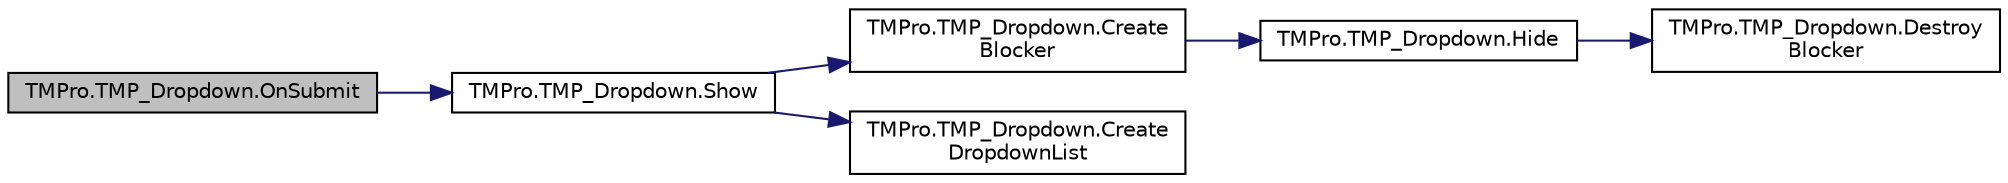 digraph "TMPro.TMP_Dropdown.OnSubmit"
{
 // LATEX_PDF_SIZE
  edge [fontname="Helvetica",fontsize="10",labelfontname="Helvetica",labelfontsize="10"];
  node [fontname="Helvetica",fontsize="10",shape=record];
  rankdir="LR";
  Node1 [label="TMPro.TMP_Dropdown.OnSubmit",height=0.2,width=0.4,color="black", fillcolor="grey75", style="filled", fontcolor="black",tooltip="Handling for when the dropdown is selected and a submit event is processed. Typically shows the dropd..."];
  Node1 -> Node2 [color="midnightblue",fontsize="10",style="solid",fontname="Helvetica"];
  Node2 [label="TMPro.TMP_Dropdown.Show",height=0.2,width=0.4,color="black", fillcolor="white", style="filled",URL="$class_t_m_pro_1_1_t_m_p___dropdown.html#ae309311315603a4869384e1591842a73",tooltip="Show the dropdown."];
  Node2 -> Node3 [color="midnightblue",fontsize="10",style="solid",fontname="Helvetica"];
  Node3 [label="TMPro.TMP_Dropdown.Create\lBlocker",height=0.2,width=0.4,color="black", fillcolor="white", style="filled",URL="$class_t_m_pro_1_1_t_m_p___dropdown.html#aaaca2aca289284551cb768b4de31123d",tooltip="Create a blocker that blocks clicks to other controls while the dropdown list is open."];
  Node3 -> Node4 [color="midnightblue",fontsize="10",style="solid",fontname="Helvetica"];
  Node4 [label="TMPro.TMP_Dropdown.Hide",height=0.2,width=0.4,color="black", fillcolor="white", style="filled",URL="$class_t_m_pro_1_1_t_m_p___dropdown.html#a7b1a625bbfae2222ce459deb2df40afd",tooltip="Hide the dropdown list. I.e. close it."];
  Node4 -> Node5 [color="midnightblue",fontsize="10",style="solid",fontname="Helvetica"];
  Node5 [label="TMPro.TMP_Dropdown.Destroy\lBlocker",height=0.2,width=0.4,color="black", fillcolor="white", style="filled",URL="$class_t_m_pro_1_1_t_m_p___dropdown.html#a1bf1e08099436573116705840810dc3f",tooltip="Convenience method to explicitly destroy the previously generated blocker object"];
  Node2 -> Node6 [color="midnightblue",fontsize="10",style="solid",fontname="Helvetica"];
  Node6 [label="TMPro.TMP_Dropdown.Create\lDropdownList",height=0.2,width=0.4,color="black", fillcolor="white", style="filled",URL="$class_t_m_pro_1_1_t_m_p___dropdown.html#ae6ae9d5a3c350ec81e2108ad6ccf254e",tooltip="Create the dropdown list to be shown when the dropdown is clicked. The dropdown list should correspon..."];
}
